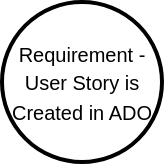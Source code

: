 <mxfile version="21.0.6" type="github">
  <diagram name="Page-1" id="iLXE7qJpNlTu7vJXo9RO">
    <mxGraphModel dx="794" dy="477" grid="1" gridSize="10" guides="1" tooltips="1" connect="1" arrows="1" fold="1" page="1" pageScale="1" pageWidth="850" pageHeight="1100" math="0" shadow="0">
      <root>
        <mxCell id="0" />
        <mxCell id="1" parent="0" />
        <mxCell id="Q-Ne__ZAbIWqN_Yhm5Dn-1" value="&lt;font style=&quot;font-size: 10px;&quot;&gt;Requirement - User Story is Created in ADO&lt;/font&gt;" style="strokeWidth=2;html=1;shape=mxgraph.flowchart.start_2;whiteSpace=wrap;" vertex="1" parent="1">
          <mxGeometry x="40" y="50" width="80" height="80" as="geometry" />
        </mxCell>
      </root>
    </mxGraphModel>
  </diagram>
</mxfile>
